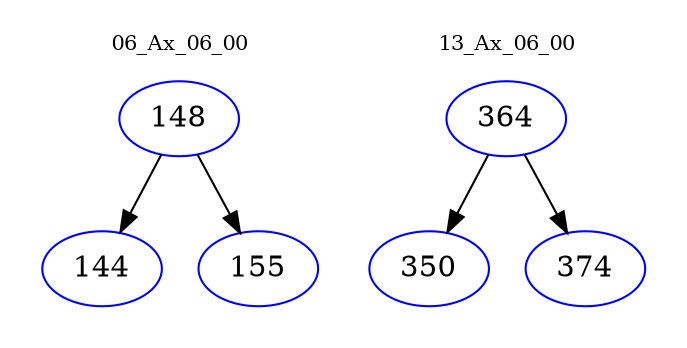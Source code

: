 digraph{
subgraph cluster_0 {
color = white
label = "06_Ax_06_00";
fontsize=10;
T0_148 [label="148", color="blue"]
T0_148 -> T0_144 [color="black"]
T0_144 [label="144", color="blue"]
T0_148 -> T0_155 [color="black"]
T0_155 [label="155", color="blue"]
}
subgraph cluster_1 {
color = white
label = "13_Ax_06_00";
fontsize=10;
T1_364 [label="364", color="blue"]
T1_364 -> T1_350 [color="black"]
T1_350 [label="350", color="blue"]
T1_364 -> T1_374 [color="black"]
T1_374 [label="374", color="blue"]
}
}
